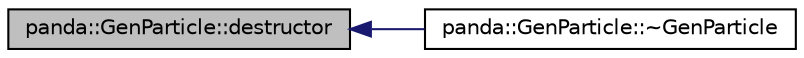 digraph G
{
  edge [fontname="Helvetica",fontsize="10",labelfontname="Helvetica",labelfontsize="10"];
  node [fontname="Helvetica",fontsize="10",shape=record];
  rankdir=LR;
  Node1 [label="panda::GenParticle::destructor",height=0.2,width=0.4,color="black", fillcolor="grey75", style="filled" fontcolor="black"];
  Node1 -> Node2 [dir=back,color="midnightblue",fontsize="10",style="solid"];
  Node2 [label="panda::GenParticle::~GenParticle",height=0.2,width=0.4,color="black", fillcolor="white", style="filled",URL="$classpanda_1_1GenParticle.html#a777f200cb71277187c952281a4994e76"];
}
